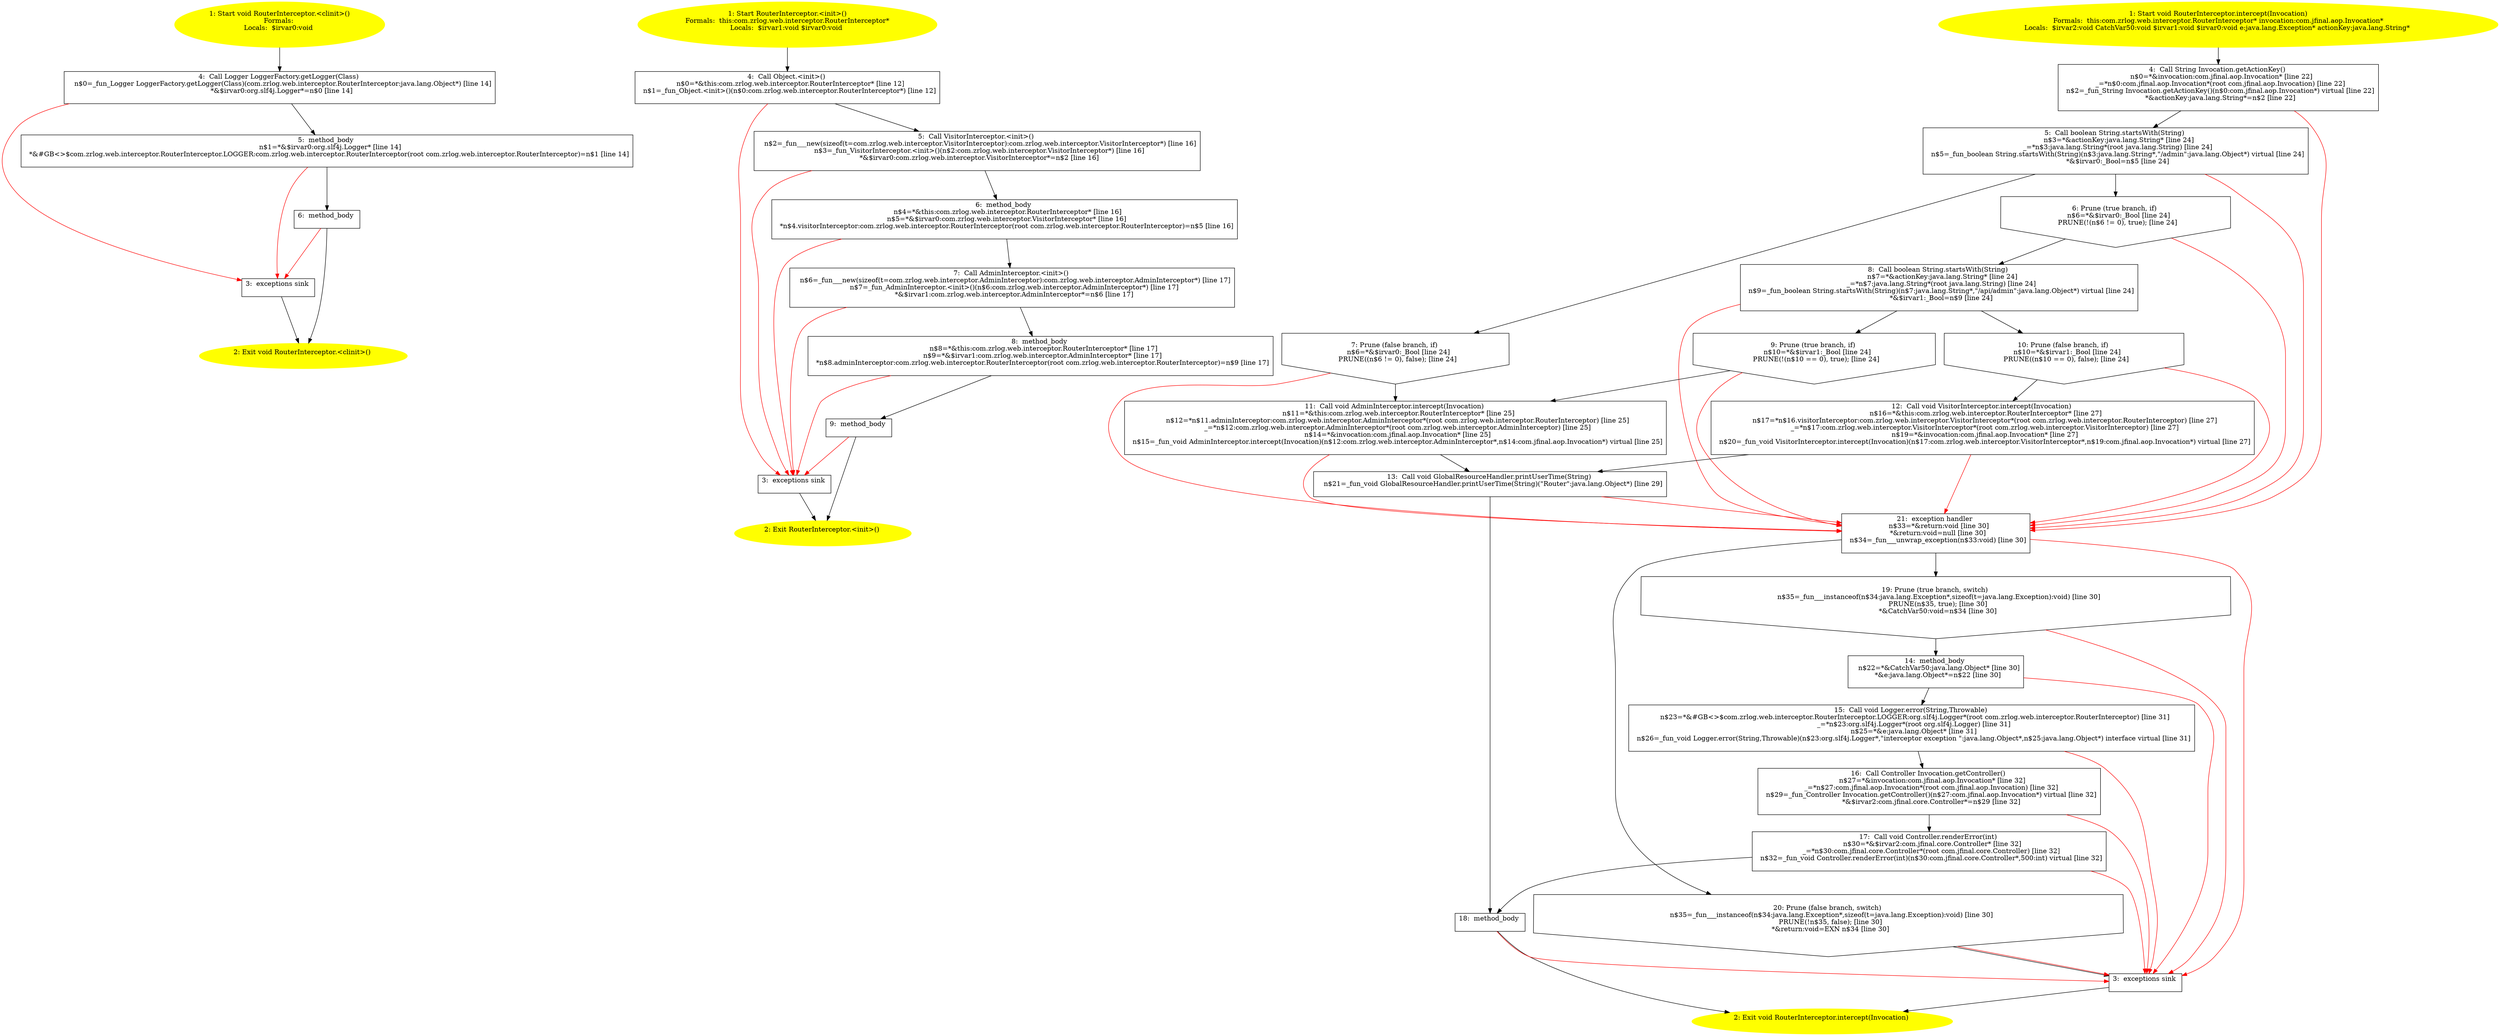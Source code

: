 /* @generated */
digraph cfg {
"com.zrlog.web.interceptor.RouterInterceptor.<clinit>():void.ab6b9b3ee73a89b07a52dc47a83f971d_1" [label="1: Start void RouterInterceptor.<clinit>()\nFormals: \nLocals:  $irvar0:void \n  " color=yellow style=filled]
	

	 "com.zrlog.web.interceptor.RouterInterceptor.<clinit>():void.ab6b9b3ee73a89b07a52dc47a83f971d_1" -> "com.zrlog.web.interceptor.RouterInterceptor.<clinit>():void.ab6b9b3ee73a89b07a52dc47a83f971d_4" ;
"com.zrlog.web.interceptor.RouterInterceptor.<clinit>():void.ab6b9b3ee73a89b07a52dc47a83f971d_2" [label="2: Exit void RouterInterceptor.<clinit>() \n  " color=yellow style=filled]
	

"com.zrlog.web.interceptor.RouterInterceptor.<clinit>():void.ab6b9b3ee73a89b07a52dc47a83f971d_3" [label="3:  exceptions sink \n  " shape="box"]
	

	 "com.zrlog.web.interceptor.RouterInterceptor.<clinit>():void.ab6b9b3ee73a89b07a52dc47a83f971d_3" -> "com.zrlog.web.interceptor.RouterInterceptor.<clinit>():void.ab6b9b3ee73a89b07a52dc47a83f971d_2" ;
"com.zrlog.web.interceptor.RouterInterceptor.<clinit>():void.ab6b9b3ee73a89b07a52dc47a83f971d_4" [label="4:  Call Logger LoggerFactory.getLogger(Class) \n   n$0=_fun_Logger LoggerFactory.getLogger(Class)(com.zrlog.web.interceptor.RouterInterceptor:java.lang.Object*) [line 14]\n  *&$irvar0:org.slf4j.Logger*=n$0 [line 14]\n " shape="box"]
	

	 "com.zrlog.web.interceptor.RouterInterceptor.<clinit>():void.ab6b9b3ee73a89b07a52dc47a83f971d_4" -> "com.zrlog.web.interceptor.RouterInterceptor.<clinit>():void.ab6b9b3ee73a89b07a52dc47a83f971d_5" ;
	 "com.zrlog.web.interceptor.RouterInterceptor.<clinit>():void.ab6b9b3ee73a89b07a52dc47a83f971d_4" -> "com.zrlog.web.interceptor.RouterInterceptor.<clinit>():void.ab6b9b3ee73a89b07a52dc47a83f971d_3" [color="red" ];
"com.zrlog.web.interceptor.RouterInterceptor.<clinit>():void.ab6b9b3ee73a89b07a52dc47a83f971d_5" [label="5:  method_body \n   n$1=*&$irvar0:org.slf4j.Logger* [line 14]\n  *&#GB<>$com.zrlog.web.interceptor.RouterInterceptor.LOGGER:com.zrlog.web.interceptor.RouterInterceptor(root com.zrlog.web.interceptor.RouterInterceptor)=n$1 [line 14]\n " shape="box"]
	

	 "com.zrlog.web.interceptor.RouterInterceptor.<clinit>():void.ab6b9b3ee73a89b07a52dc47a83f971d_5" -> "com.zrlog.web.interceptor.RouterInterceptor.<clinit>():void.ab6b9b3ee73a89b07a52dc47a83f971d_6" ;
	 "com.zrlog.web.interceptor.RouterInterceptor.<clinit>():void.ab6b9b3ee73a89b07a52dc47a83f971d_5" -> "com.zrlog.web.interceptor.RouterInterceptor.<clinit>():void.ab6b9b3ee73a89b07a52dc47a83f971d_3" [color="red" ];
"com.zrlog.web.interceptor.RouterInterceptor.<clinit>():void.ab6b9b3ee73a89b07a52dc47a83f971d_6" [label="6:  method_body \n  " shape="box"]
	

	 "com.zrlog.web.interceptor.RouterInterceptor.<clinit>():void.ab6b9b3ee73a89b07a52dc47a83f971d_6" -> "com.zrlog.web.interceptor.RouterInterceptor.<clinit>():void.ab6b9b3ee73a89b07a52dc47a83f971d_2" ;
	 "com.zrlog.web.interceptor.RouterInterceptor.<clinit>():void.ab6b9b3ee73a89b07a52dc47a83f971d_6" -> "com.zrlog.web.interceptor.RouterInterceptor.<clinit>():void.ab6b9b3ee73a89b07a52dc47a83f971d_3" [color="red" ];
"com.zrlog.web.interceptor.RouterInterceptor.<init>().a47d067ea811d8a08326a237a62bc90a_1" [label="1: Start RouterInterceptor.<init>()\nFormals:  this:com.zrlog.web.interceptor.RouterInterceptor*\nLocals:  $irvar1:void $irvar0:void \n  " color=yellow style=filled]
	

	 "com.zrlog.web.interceptor.RouterInterceptor.<init>().a47d067ea811d8a08326a237a62bc90a_1" -> "com.zrlog.web.interceptor.RouterInterceptor.<init>().a47d067ea811d8a08326a237a62bc90a_4" ;
"com.zrlog.web.interceptor.RouterInterceptor.<init>().a47d067ea811d8a08326a237a62bc90a_2" [label="2: Exit RouterInterceptor.<init>() \n  " color=yellow style=filled]
	

"com.zrlog.web.interceptor.RouterInterceptor.<init>().a47d067ea811d8a08326a237a62bc90a_3" [label="3:  exceptions sink \n  " shape="box"]
	

	 "com.zrlog.web.interceptor.RouterInterceptor.<init>().a47d067ea811d8a08326a237a62bc90a_3" -> "com.zrlog.web.interceptor.RouterInterceptor.<init>().a47d067ea811d8a08326a237a62bc90a_2" ;
"com.zrlog.web.interceptor.RouterInterceptor.<init>().a47d067ea811d8a08326a237a62bc90a_4" [label="4:  Call Object.<init>() \n   n$0=*&this:com.zrlog.web.interceptor.RouterInterceptor* [line 12]\n  n$1=_fun_Object.<init>()(n$0:com.zrlog.web.interceptor.RouterInterceptor*) [line 12]\n " shape="box"]
	

	 "com.zrlog.web.interceptor.RouterInterceptor.<init>().a47d067ea811d8a08326a237a62bc90a_4" -> "com.zrlog.web.interceptor.RouterInterceptor.<init>().a47d067ea811d8a08326a237a62bc90a_5" ;
	 "com.zrlog.web.interceptor.RouterInterceptor.<init>().a47d067ea811d8a08326a237a62bc90a_4" -> "com.zrlog.web.interceptor.RouterInterceptor.<init>().a47d067ea811d8a08326a237a62bc90a_3" [color="red" ];
"com.zrlog.web.interceptor.RouterInterceptor.<init>().a47d067ea811d8a08326a237a62bc90a_5" [label="5:  Call VisitorInterceptor.<init>() \n   n$2=_fun___new(sizeof(t=com.zrlog.web.interceptor.VisitorInterceptor):com.zrlog.web.interceptor.VisitorInterceptor*) [line 16]\n  n$3=_fun_VisitorInterceptor.<init>()(n$2:com.zrlog.web.interceptor.VisitorInterceptor*) [line 16]\n  *&$irvar0:com.zrlog.web.interceptor.VisitorInterceptor*=n$2 [line 16]\n " shape="box"]
	

	 "com.zrlog.web.interceptor.RouterInterceptor.<init>().a47d067ea811d8a08326a237a62bc90a_5" -> "com.zrlog.web.interceptor.RouterInterceptor.<init>().a47d067ea811d8a08326a237a62bc90a_6" ;
	 "com.zrlog.web.interceptor.RouterInterceptor.<init>().a47d067ea811d8a08326a237a62bc90a_5" -> "com.zrlog.web.interceptor.RouterInterceptor.<init>().a47d067ea811d8a08326a237a62bc90a_3" [color="red" ];
"com.zrlog.web.interceptor.RouterInterceptor.<init>().a47d067ea811d8a08326a237a62bc90a_6" [label="6:  method_body \n   n$4=*&this:com.zrlog.web.interceptor.RouterInterceptor* [line 16]\n  n$5=*&$irvar0:com.zrlog.web.interceptor.VisitorInterceptor* [line 16]\n  *n$4.visitorInterceptor:com.zrlog.web.interceptor.RouterInterceptor(root com.zrlog.web.interceptor.RouterInterceptor)=n$5 [line 16]\n " shape="box"]
	

	 "com.zrlog.web.interceptor.RouterInterceptor.<init>().a47d067ea811d8a08326a237a62bc90a_6" -> "com.zrlog.web.interceptor.RouterInterceptor.<init>().a47d067ea811d8a08326a237a62bc90a_7" ;
	 "com.zrlog.web.interceptor.RouterInterceptor.<init>().a47d067ea811d8a08326a237a62bc90a_6" -> "com.zrlog.web.interceptor.RouterInterceptor.<init>().a47d067ea811d8a08326a237a62bc90a_3" [color="red" ];
"com.zrlog.web.interceptor.RouterInterceptor.<init>().a47d067ea811d8a08326a237a62bc90a_7" [label="7:  Call AdminInterceptor.<init>() \n   n$6=_fun___new(sizeof(t=com.zrlog.web.interceptor.AdminInterceptor):com.zrlog.web.interceptor.AdminInterceptor*) [line 17]\n  n$7=_fun_AdminInterceptor.<init>()(n$6:com.zrlog.web.interceptor.AdminInterceptor*) [line 17]\n  *&$irvar1:com.zrlog.web.interceptor.AdminInterceptor*=n$6 [line 17]\n " shape="box"]
	

	 "com.zrlog.web.interceptor.RouterInterceptor.<init>().a47d067ea811d8a08326a237a62bc90a_7" -> "com.zrlog.web.interceptor.RouterInterceptor.<init>().a47d067ea811d8a08326a237a62bc90a_8" ;
	 "com.zrlog.web.interceptor.RouterInterceptor.<init>().a47d067ea811d8a08326a237a62bc90a_7" -> "com.zrlog.web.interceptor.RouterInterceptor.<init>().a47d067ea811d8a08326a237a62bc90a_3" [color="red" ];
"com.zrlog.web.interceptor.RouterInterceptor.<init>().a47d067ea811d8a08326a237a62bc90a_8" [label="8:  method_body \n   n$8=*&this:com.zrlog.web.interceptor.RouterInterceptor* [line 17]\n  n$9=*&$irvar1:com.zrlog.web.interceptor.AdminInterceptor* [line 17]\n  *n$8.adminInterceptor:com.zrlog.web.interceptor.RouterInterceptor(root com.zrlog.web.interceptor.RouterInterceptor)=n$9 [line 17]\n " shape="box"]
	

	 "com.zrlog.web.interceptor.RouterInterceptor.<init>().a47d067ea811d8a08326a237a62bc90a_8" -> "com.zrlog.web.interceptor.RouterInterceptor.<init>().a47d067ea811d8a08326a237a62bc90a_9" ;
	 "com.zrlog.web.interceptor.RouterInterceptor.<init>().a47d067ea811d8a08326a237a62bc90a_8" -> "com.zrlog.web.interceptor.RouterInterceptor.<init>().a47d067ea811d8a08326a237a62bc90a_3" [color="red" ];
"com.zrlog.web.interceptor.RouterInterceptor.<init>().a47d067ea811d8a08326a237a62bc90a_9" [label="9:  method_body \n  " shape="box"]
	

	 "com.zrlog.web.interceptor.RouterInterceptor.<init>().a47d067ea811d8a08326a237a62bc90a_9" -> "com.zrlog.web.interceptor.RouterInterceptor.<init>().a47d067ea811d8a08326a237a62bc90a_2" ;
	 "com.zrlog.web.interceptor.RouterInterceptor.<init>().a47d067ea811d8a08326a237a62bc90a_9" -> "com.zrlog.web.interceptor.RouterInterceptor.<init>().a47d067ea811d8a08326a237a62bc90a_3" [color="red" ];
"com.zrlog.web.interceptor.RouterInterceptor.intercept(com.jfinal.aop.Invocation):void.be0d416b6515673952ac86a31438ba4a_1" [label="1: Start void RouterInterceptor.intercept(Invocation)\nFormals:  this:com.zrlog.web.interceptor.RouterInterceptor* invocation:com.jfinal.aop.Invocation*\nLocals:  $irvar2:void CatchVar50:void $irvar1:void $irvar0:void e:java.lang.Exception* actionKey:java.lang.String* \n  " color=yellow style=filled]
	

	 "com.zrlog.web.interceptor.RouterInterceptor.intercept(com.jfinal.aop.Invocation):void.be0d416b6515673952ac86a31438ba4a_1" -> "com.zrlog.web.interceptor.RouterInterceptor.intercept(com.jfinal.aop.Invocation):void.be0d416b6515673952ac86a31438ba4a_4" ;
"com.zrlog.web.interceptor.RouterInterceptor.intercept(com.jfinal.aop.Invocation):void.be0d416b6515673952ac86a31438ba4a_2" [label="2: Exit void RouterInterceptor.intercept(Invocation) \n  " color=yellow style=filled]
	

"com.zrlog.web.interceptor.RouterInterceptor.intercept(com.jfinal.aop.Invocation):void.be0d416b6515673952ac86a31438ba4a_3" [label="3:  exceptions sink \n  " shape="box"]
	

	 "com.zrlog.web.interceptor.RouterInterceptor.intercept(com.jfinal.aop.Invocation):void.be0d416b6515673952ac86a31438ba4a_3" -> "com.zrlog.web.interceptor.RouterInterceptor.intercept(com.jfinal.aop.Invocation):void.be0d416b6515673952ac86a31438ba4a_2" ;
"com.zrlog.web.interceptor.RouterInterceptor.intercept(com.jfinal.aop.Invocation):void.be0d416b6515673952ac86a31438ba4a_4" [label="4:  Call String Invocation.getActionKey() \n   n$0=*&invocation:com.jfinal.aop.Invocation* [line 22]\n  _=*n$0:com.jfinal.aop.Invocation*(root com.jfinal.aop.Invocation) [line 22]\n  n$2=_fun_String Invocation.getActionKey()(n$0:com.jfinal.aop.Invocation*) virtual [line 22]\n  *&actionKey:java.lang.String*=n$2 [line 22]\n " shape="box"]
	

	 "com.zrlog.web.interceptor.RouterInterceptor.intercept(com.jfinal.aop.Invocation):void.be0d416b6515673952ac86a31438ba4a_4" -> "com.zrlog.web.interceptor.RouterInterceptor.intercept(com.jfinal.aop.Invocation):void.be0d416b6515673952ac86a31438ba4a_5" ;
	 "com.zrlog.web.interceptor.RouterInterceptor.intercept(com.jfinal.aop.Invocation):void.be0d416b6515673952ac86a31438ba4a_4" -> "com.zrlog.web.interceptor.RouterInterceptor.intercept(com.jfinal.aop.Invocation):void.be0d416b6515673952ac86a31438ba4a_21" [color="red" ];
"com.zrlog.web.interceptor.RouterInterceptor.intercept(com.jfinal.aop.Invocation):void.be0d416b6515673952ac86a31438ba4a_5" [label="5:  Call boolean String.startsWith(String) \n   n$3=*&actionKey:java.lang.String* [line 24]\n  _=*n$3:java.lang.String*(root java.lang.String) [line 24]\n  n$5=_fun_boolean String.startsWith(String)(n$3:java.lang.String*,\"/admin\":java.lang.Object*) virtual [line 24]\n  *&$irvar0:_Bool=n$5 [line 24]\n " shape="box"]
	

	 "com.zrlog.web.interceptor.RouterInterceptor.intercept(com.jfinal.aop.Invocation):void.be0d416b6515673952ac86a31438ba4a_5" -> "com.zrlog.web.interceptor.RouterInterceptor.intercept(com.jfinal.aop.Invocation):void.be0d416b6515673952ac86a31438ba4a_6" ;
	 "com.zrlog.web.interceptor.RouterInterceptor.intercept(com.jfinal.aop.Invocation):void.be0d416b6515673952ac86a31438ba4a_5" -> "com.zrlog.web.interceptor.RouterInterceptor.intercept(com.jfinal.aop.Invocation):void.be0d416b6515673952ac86a31438ba4a_7" ;
	 "com.zrlog.web.interceptor.RouterInterceptor.intercept(com.jfinal.aop.Invocation):void.be0d416b6515673952ac86a31438ba4a_5" -> "com.zrlog.web.interceptor.RouterInterceptor.intercept(com.jfinal.aop.Invocation):void.be0d416b6515673952ac86a31438ba4a_21" [color="red" ];
"com.zrlog.web.interceptor.RouterInterceptor.intercept(com.jfinal.aop.Invocation):void.be0d416b6515673952ac86a31438ba4a_6" [label="6: Prune (true branch, if) \n   n$6=*&$irvar0:_Bool [line 24]\n  PRUNE(!(n$6 != 0), true); [line 24]\n " shape="invhouse"]
	

	 "com.zrlog.web.interceptor.RouterInterceptor.intercept(com.jfinal.aop.Invocation):void.be0d416b6515673952ac86a31438ba4a_6" -> "com.zrlog.web.interceptor.RouterInterceptor.intercept(com.jfinal.aop.Invocation):void.be0d416b6515673952ac86a31438ba4a_8" ;
	 "com.zrlog.web.interceptor.RouterInterceptor.intercept(com.jfinal.aop.Invocation):void.be0d416b6515673952ac86a31438ba4a_6" -> "com.zrlog.web.interceptor.RouterInterceptor.intercept(com.jfinal.aop.Invocation):void.be0d416b6515673952ac86a31438ba4a_21" [color="red" ];
"com.zrlog.web.interceptor.RouterInterceptor.intercept(com.jfinal.aop.Invocation):void.be0d416b6515673952ac86a31438ba4a_7" [label="7: Prune (false branch, if) \n   n$6=*&$irvar0:_Bool [line 24]\n  PRUNE((n$6 != 0), false); [line 24]\n " shape="invhouse"]
	

	 "com.zrlog.web.interceptor.RouterInterceptor.intercept(com.jfinal.aop.Invocation):void.be0d416b6515673952ac86a31438ba4a_7" -> "com.zrlog.web.interceptor.RouterInterceptor.intercept(com.jfinal.aop.Invocation):void.be0d416b6515673952ac86a31438ba4a_11" ;
	 "com.zrlog.web.interceptor.RouterInterceptor.intercept(com.jfinal.aop.Invocation):void.be0d416b6515673952ac86a31438ba4a_7" -> "com.zrlog.web.interceptor.RouterInterceptor.intercept(com.jfinal.aop.Invocation):void.be0d416b6515673952ac86a31438ba4a_21" [color="red" ];
"com.zrlog.web.interceptor.RouterInterceptor.intercept(com.jfinal.aop.Invocation):void.be0d416b6515673952ac86a31438ba4a_8" [label="8:  Call boolean String.startsWith(String) \n   n$7=*&actionKey:java.lang.String* [line 24]\n  _=*n$7:java.lang.String*(root java.lang.String) [line 24]\n  n$9=_fun_boolean String.startsWith(String)(n$7:java.lang.String*,\"/api/admin\":java.lang.Object*) virtual [line 24]\n  *&$irvar1:_Bool=n$9 [line 24]\n " shape="box"]
	

	 "com.zrlog.web.interceptor.RouterInterceptor.intercept(com.jfinal.aop.Invocation):void.be0d416b6515673952ac86a31438ba4a_8" -> "com.zrlog.web.interceptor.RouterInterceptor.intercept(com.jfinal.aop.Invocation):void.be0d416b6515673952ac86a31438ba4a_9" ;
	 "com.zrlog.web.interceptor.RouterInterceptor.intercept(com.jfinal.aop.Invocation):void.be0d416b6515673952ac86a31438ba4a_8" -> "com.zrlog.web.interceptor.RouterInterceptor.intercept(com.jfinal.aop.Invocation):void.be0d416b6515673952ac86a31438ba4a_10" ;
	 "com.zrlog.web.interceptor.RouterInterceptor.intercept(com.jfinal.aop.Invocation):void.be0d416b6515673952ac86a31438ba4a_8" -> "com.zrlog.web.interceptor.RouterInterceptor.intercept(com.jfinal.aop.Invocation):void.be0d416b6515673952ac86a31438ba4a_21" [color="red" ];
"com.zrlog.web.interceptor.RouterInterceptor.intercept(com.jfinal.aop.Invocation):void.be0d416b6515673952ac86a31438ba4a_9" [label="9: Prune (true branch, if) \n   n$10=*&$irvar1:_Bool [line 24]\n  PRUNE(!(n$10 == 0), true); [line 24]\n " shape="invhouse"]
	

	 "com.zrlog.web.interceptor.RouterInterceptor.intercept(com.jfinal.aop.Invocation):void.be0d416b6515673952ac86a31438ba4a_9" -> "com.zrlog.web.interceptor.RouterInterceptor.intercept(com.jfinal.aop.Invocation):void.be0d416b6515673952ac86a31438ba4a_11" ;
	 "com.zrlog.web.interceptor.RouterInterceptor.intercept(com.jfinal.aop.Invocation):void.be0d416b6515673952ac86a31438ba4a_9" -> "com.zrlog.web.interceptor.RouterInterceptor.intercept(com.jfinal.aop.Invocation):void.be0d416b6515673952ac86a31438ba4a_21" [color="red" ];
"com.zrlog.web.interceptor.RouterInterceptor.intercept(com.jfinal.aop.Invocation):void.be0d416b6515673952ac86a31438ba4a_10" [label="10: Prune (false branch, if) \n   n$10=*&$irvar1:_Bool [line 24]\n  PRUNE((n$10 == 0), false); [line 24]\n " shape="invhouse"]
	

	 "com.zrlog.web.interceptor.RouterInterceptor.intercept(com.jfinal.aop.Invocation):void.be0d416b6515673952ac86a31438ba4a_10" -> "com.zrlog.web.interceptor.RouterInterceptor.intercept(com.jfinal.aop.Invocation):void.be0d416b6515673952ac86a31438ba4a_12" ;
	 "com.zrlog.web.interceptor.RouterInterceptor.intercept(com.jfinal.aop.Invocation):void.be0d416b6515673952ac86a31438ba4a_10" -> "com.zrlog.web.interceptor.RouterInterceptor.intercept(com.jfinal.aop.Invocation):void.be0d416b6515673952ac86a31438ba4a_21" [color="red" ];
"com.zrlog.web.interceptor.RouterInterceptor.intercept(com.jfinal.aop.Invocation):void.be0d416b6515673952ac86a31438ba4a_11" [label="11:  Call void AdminInterceptor.intercept(Invocation) \n   n$11=*&this:com.zrlog.web.interceptor.RouterInterceptor* [line 25]\n  n$12=*n$11.adminInterceptor:com.zrlog.web.interceptor.AdminInterceptor*(root com.zrlog.web.interceptor.RouterInterceptor) [line 25]\n  _=*n$12:com.zrlog.web.interceptor.AdminInterceptor*(root com.zrlog.web.interceptor.AdminInterceptor) [line 25]\n  n$14=*&invocation:com.jfinal.aop.Invocation* [line 25]\n  n$15=_fun_void AdminInterceptor.intercept(Invocation)(n$12:com.zrlog.web.interceptor.AdminInterceptor*,n$14:com.jfinal.aop.Invocation*) virtual [line 25]\n " shape="box"]
	

	 "com.zrlog.web.interceptor.RouterInterceptor.intercept(com.jfinal.aop.Invocation):void.be0d416b6515673952ac86a31438ba4a_11" -> "com.zrlog.web.interceptor.RouterInterceptor.intercept(com.jfinal.aop.Invocation):void.be0d416b6515673952ac86a31438ba4a_13" ;
	 "com.zrlog.web.interceptor.RouterInterceptor.intercept(com.jfinal.aop.Invocation):void.be0d416b6515673952ac86a31438ba4a_11" -> "com.zrlog.web.interceptor.RouterInterceptor.intercept(com.jfinal.aop.Invocation):void.be0d416b6515673952ac86a31438ba4a_21" [color="red" ];
"com.zrlog.web.interceptor.RouterInterceptor.intercept(com.jfinal.aop.Invocation):void.be0d416b6515673952ac86a31438ba4a_12" [label="12:  Call void VisitorInterceptor.intercept(Invocation) \n   n$16=*&this:com.zrlog.web.interceptor.RouterInterceptor* [line 27]\n  n$17=*n$16.visitorInterceptor:com.zrlog.web.interceptor.VisitorInterceptor*(root com.zrlog.web.interceptor.RouterInterceptor) [line 27]\n  _=*n$17:com.zrlog.web.interceptor.VisitorInterceptor*(root com.zrlog.web.interceptor.VisitorInterceptor) [line 27]\n  n$19=*&invocation:com.jfinal.aop.Invocation* [line 27]\n  n$20=_fun_void VisitorInterceptor.intercept(Invocation)(n$17:com.zrlog.web.interceptor.VisitorInterceptor*,n$19:com.jfinal.aop.Invocation*) virtual [line 27]\n " shape="box"]
	

	 "com.zrlog.web.interceptor.RouterInterceptor.intercept(com.jfinal.aop.Invocation):void.be0d416b6515673952ac86a31438ba4a_12" -> "com.zrlog.web.interceptor.RouterInterceptor.intercept(com.jfinal.aop.Invocation):void.be0d416b6515673952ac86a31438ba4a_13" ;
	 "com.zrlog.web.interceptor.RouterInterceptor.intercept(com.jfinal.aop.Invocation):void.be0d416b6515673952ac86a31438ba4a_12" -> "com.zrlog.web.interceptor.RouterInterceptor.intercept(com.jfinal.aop.Invocation):void.be0d416b6515673952ac86a31438ba4a_21" [color="red" ];
"com.zrlog.web.interceptor.RouterInterceptor.intercept(com.jfinal.aop.Invocation):void.be0d416b6515673952ac86a31438ba4a_13" [label="13:  Call void GlobalResourceHandler.printUserTime(String) \n   n$21=_fun_void GlobalResourceHandler.printUserTime(String)(\"Router\":java.lang.Object*) [line 29]\n " shape="box"]
	

	 "com.zrlog.web.interceptor.RouterInterceptor.intercept(com.jfinal.aop.Invocation):void.be0d416b6515673952ac86a31438ba4a_13" -> "com.zrlog.web.interceptor.RouterInterceptor.intercept(com.jfinal.aop.Invocation):void.be0d416b6515673952ac86a31438ba4a_18" ;
	 "com.zrlog.web.interceptor.RouterInterceptor.intercept(com.jfinal.aop.Invocation):void.be0d416b6515673952ac86a31438ba4a_13" -> "com.zrlog.web.interceptor.RouterInterceptor.intercept(com.jfinal.aop.Invocation):void.be0d416b6515673952ac86a31438ba4a_21" [color="red" ];
"com.zrlog.web.interceptor.RouterInterceptor.intercept(com.jfinal.aop.Invocation):void.be0d416b6515673952ac86a31438ba4a_14" [label="14:  method_body \n   n$22=*&CatchVar50:java.lang.Object* [line 30]\n  *&e:java.lang.Object*=n$22 [line 30]\n " shape="box"]
	

	 "com.zrlog.web.interceptor.RouterInterceptor.intercept(com.jfinal.aop.Invocation):void.be0d416b6515673952ac86a31438ba4a_14" -> "com.zrlog.web.interceptor.RouterInterceptor.intercept(com.jfinal.aop.Invocation):void.be0d416b6515673952ac86a31438ba4a_15" ;
	 "com.zrlog.web.interceptor.RouterInterceptor.intercept(com.jfinal.aop.Invocation):void.be0d416b6515673952ac86a31438ba4a_14" -> "com.zrlog.web.interceptor.RouterInterceptor.intercept(com.jfinal.aop.Invocation):void.be0d416b6515673952ac86a31438ba4a_3" [color="red" ];
"com.zrlog.web.interceptor.RouterInterceptor.intercept(com.jfinal.aop.Invocation):void.be0d416b6515673952ac86a31438ba4a_15" [label="15:  Call void Logger.error(String,Throwable) \n   n$23=*&#GB<>$com.zrlog.web.interceptor.RouterInterceptor.LOGGER:org.slf4j.Logger*(root com.zrlog.web.interceptor.RouterInterceptor) [line 31]\n  _=*n$23:org.slf4j.Logger*(root org.slf4j.Logger) [line 31]\n  n$25=*&e:java.lang.Object* [line 31]\n  n$26=_fun_void Logger.error(String,Throwable)(n$23:org.slf4j.Logger*,\"interceptor exception \":java.lang.Object*,n$25:java.lang.Object*) interface virtual [line 31]\n " shape="box"]
	

	 "com.zrlog.web.interceptor.RouterInterceptor.intercept(com.jfinal.aop.Invocation):void.be0d416b6515673952ac86a31438ba4a_15" -> "com.zrlog.web.interceptor.RouterInterceptor.intercept(com.jfinal.aop.Invocation):void.be0d416b6515673952ac86a31438ba4a_16" ;
	 "com.zrlog.web.interceptor.RouterInterceptor.intercept(com.jfinal.aop.Invocation):void.be0d416b6515673952ac86a31438ba4a_15" -> "com.zrlog.web.interceptor.RouterInterceptor.intercept(com.jfinal.aop.Invocation):void.be0d416b6515673952ac86a31438ba4a_3" [color="red" ];
"com.zrlog.web.interceptor.RouterInterceptor.intercept(com.jfinal.aop.Invocation):void.be0d416b6515673952ac86a31438ba4a_16" [label="16:  Call Controller Invocation.getController() \n   n$27=*&invocation:com.jfinal.aop.Invocation* [line 32]\n  _=*n$27:com.jfinal.aop.Invocation*(root com.jfinal.aop.Invocation) [line 32]\n  n$29=_fun_Controller Invocation.getController()(n$27:com.jfinal.aop.Invocation*) virtual [line 32]\n  *&$irvar2:com.jfinal.core.Controller*=n$29 [line 32]\n " shape="box"]
	

	 "com.zrlog.web.interceptor.RouterInterceptor.intercept(com.jfinal.aop.Invocation):void.be0d416b6515673952ac86a31438ba4a_16" -> "com.zrlog.web.interceptor.RouterInterceptor.intercept(com.jfinal.aop.Invocation):void.be0d416b6515673952ac86a31438ba4a_17" ;
	 "com.zrlog.web.interceptor.RouterInterceptor.intercept(com.jfinal.aop.Invocation):void.be0d416b6515673952ac86a31438ba4a_16" -> "com.zrlog.web.interceptor.RouterInterceptor.intercept(com.jfinal.aop.Invocation):void.be0d416b6515673952ac86a31438ba4a_3" [color="red" ];
"com.zrlog.web.interceptor.RouterInterceptor.intercept(com.jfinal.aop.Invocation):void.be0d416b6515673952ac86a31438ba4a_17" [label="17:  Call void Controller.renderError(int) \n   n$30=*&$irvar2:com.jfinal.core.Controller* [line 32]\n  _=*n$30:com.jfinal.core.Controller*(root com.jfinal.core.Controller) [line 32]\n  n$32=_fun_void Controller.renderError(int)(n$30:com.jfinal.core.Controller*,500:int) virtual [line 32]\n " shape="box"]
	

	 "com.zrlog.web.interceptor.RouterInterceptor.intercept(com.jfinal.aop.Invocation):void.be0d416b6515673952ac86a31438ba4a_17" -> "com.zrlog.web.interceptor.RouterInterceptor.intercept(com.jfinal.aop.Invocation):void.be0d416b6515673952ac86a31438ba4a_18" ;
	 "com.zrlog.web.interceptor.RouterInterceptor.intercept(com.jfinal.aop.Invocation):void.be0d416b6515673952ac86a31438ba4a_17" -> "com.zrlog.web.interceptor.RouterInterceptor.intercept(com.jfinal.aop.Invocation):void.be0d416b6515673952ac86a31438ba4a_3" [color="red" ];
"com.zrlog.web.interceptor.RouterInterceptor.intercept(com.jfinal.aop.Invocation):void.be0d416b6515673952ac86a31438ba4a_18" [label="18:  method_body \n  " shape="box"]
	

	 "com.zrlog.web.interceptor.RouterInterceptor.intercept(com.jfinal.aop.Invocation):void.be0d416b6515673952ac86a31438ba4a_18" -> "com.zrlog.web.interceptor.RouterInterceptor.intercept(com.jfinal.aop.Invocation):void.be0d416b6515673952ac86a31438ba4a_2" ;
	 "com.zrlog.web.interceptor.RouterInterceptor.intercept(com.jfinal.aop.Invocation):void.be0d416b6515673952ac86a31438ba4a_18" -> "com.zrlog.web.interceptor.RouterInterceptor.intercept(com.jfinal.aop.Invocation):void.be0d416b6515673952ac86a31438ba4a_3" [color="red" ];
"com.zrlog.web.interceptor.RouterInterceptor.intercept(com.jfinal.aop.Invocation):void.be0d416b6515673952ac86a31438ba4a_19" [label="19: Prune (true branch, switch) \n   n$35=_fun___instanceof(n$34:java.lang.Exception*,sizeof(t=java.lang.Exception):void) [line 30]\n  PRUNE(n$35, true); [line 30]\n  *&CatchVar50:void=n$34 [line 30]\n " shape="invhouse"]
	

	 "com.zrlog.web.interceptor.RouterInterceptor.intercept(com.jfinal.aop.Invocation):void.be0d416b6515673952ac86a31438ba4a_19" -> "com.zrlog.web.interceptor.RouterInterceptor.intercept(com.jfinal.aop.Invocation):void.be0d416b6515673952ac86a31438ba4a_14" ;
	 "com.zrlog.web.interceptor.RouterInterceptor.intercept(com.jfinal.aop.Invocation):void.be0d416b6515673952ac86a31438ba4a_19" -> "com.zrlog.web.interceptor.RouterInterceptor.intercept(com.jfinal.aop.Invocation):void.be0d416b6515673952ac86a31438ba4a_3" [color="red" ];
"com.zrlog.web.interceptor.RouterInterceptor.intercept(com.jfinal.aop.Invocation):void.be0d416b6515673952ac86a31438ba4a_20" [label="20: Prune (false branch, switch) \n   n$35=_fun___instanceof(n$34:java.lang.Exception*,sizeof(t=java.lang.Exception):void) [line 30]\n  PRUNE(!n$35, false); [line 30]\n  *&return:void=EXN n$34 [line 30]\n " shape="invhouse"]
	

	 "com.zrlog.web.interceptor.RouterInterceptor.intercept(com.jfinal.aop.Invocation):void.be0d416b6515673952ac86a31438ba4a_20" -> "com.zrlog.web.interceptor.RouterInterceptor.intercept(com.jfinal.aop.Invocation):void.be0d416b6515673952ac86a31438ba4a_3" ;
	 "com.zrlog.web.interceptor.RouterInterceptor.intercept(com.jfinal.aop.Invocation):void.be0d416b6515673952ac86a31438ba4a_20" -> "com.zrlog.web.interceptor.RouterInterceptor.intercept(com.jfinal.aop.Invocation):void.be0d416b6515673952ac86a31438ba4a_3" [color="red" ];
"com.zrlog.web.interceptor.RouterInterceptor.intercept(com.jfinal.aop.Invocation):void.be0d416b6515673952ac86a31438ba4a_21" [label="21:  exception handler \n   n$33=*&return:void [line 30]\n  *&return:void=null [line 30]\n  n$34=_fun___unwrap_exception(n$33:void) [line 30]\n " shape="box"]
	

	 "com.zrlog.web.interceptor.RouterInterceptor.intercept(com.jfinal.aop.Invocation):void.be0d416b6515673952ac86a31438ba4a_21" -> "com.zrlog.web.interceptor.RouterInterceptor.intercept(com.jfinal.aop.Invocation):void.be0d416b6515673952ac86a31438ba4a_19" ;
	 "com.zrlog.web.interceptor.RouterInterceptor.intercept(com.jfinal.aop.Invocation):void.be0d416b6515673952ac86a31438ba4a_21" -> "com.zrlog.web.interceptor.RouterInterceptor.intercept(com.jfinal.aop.Invocation):void.be0d416b6515673952ac86a31438ba4a_20" ;
	 "com.zrlog.web.interceptor.RouterInterceptor.intercept(com.jfinal.aop.Invocation):void.be0d416b6515673952ac86a31438ba4a_21" -> "com.zrlog.web.interceptor.RouterInterceptor.intercept(com.jfinal.aop.Invocation):void.be0d416b6515673952ac86a31438ba4a_3" [color="red" ];
}
